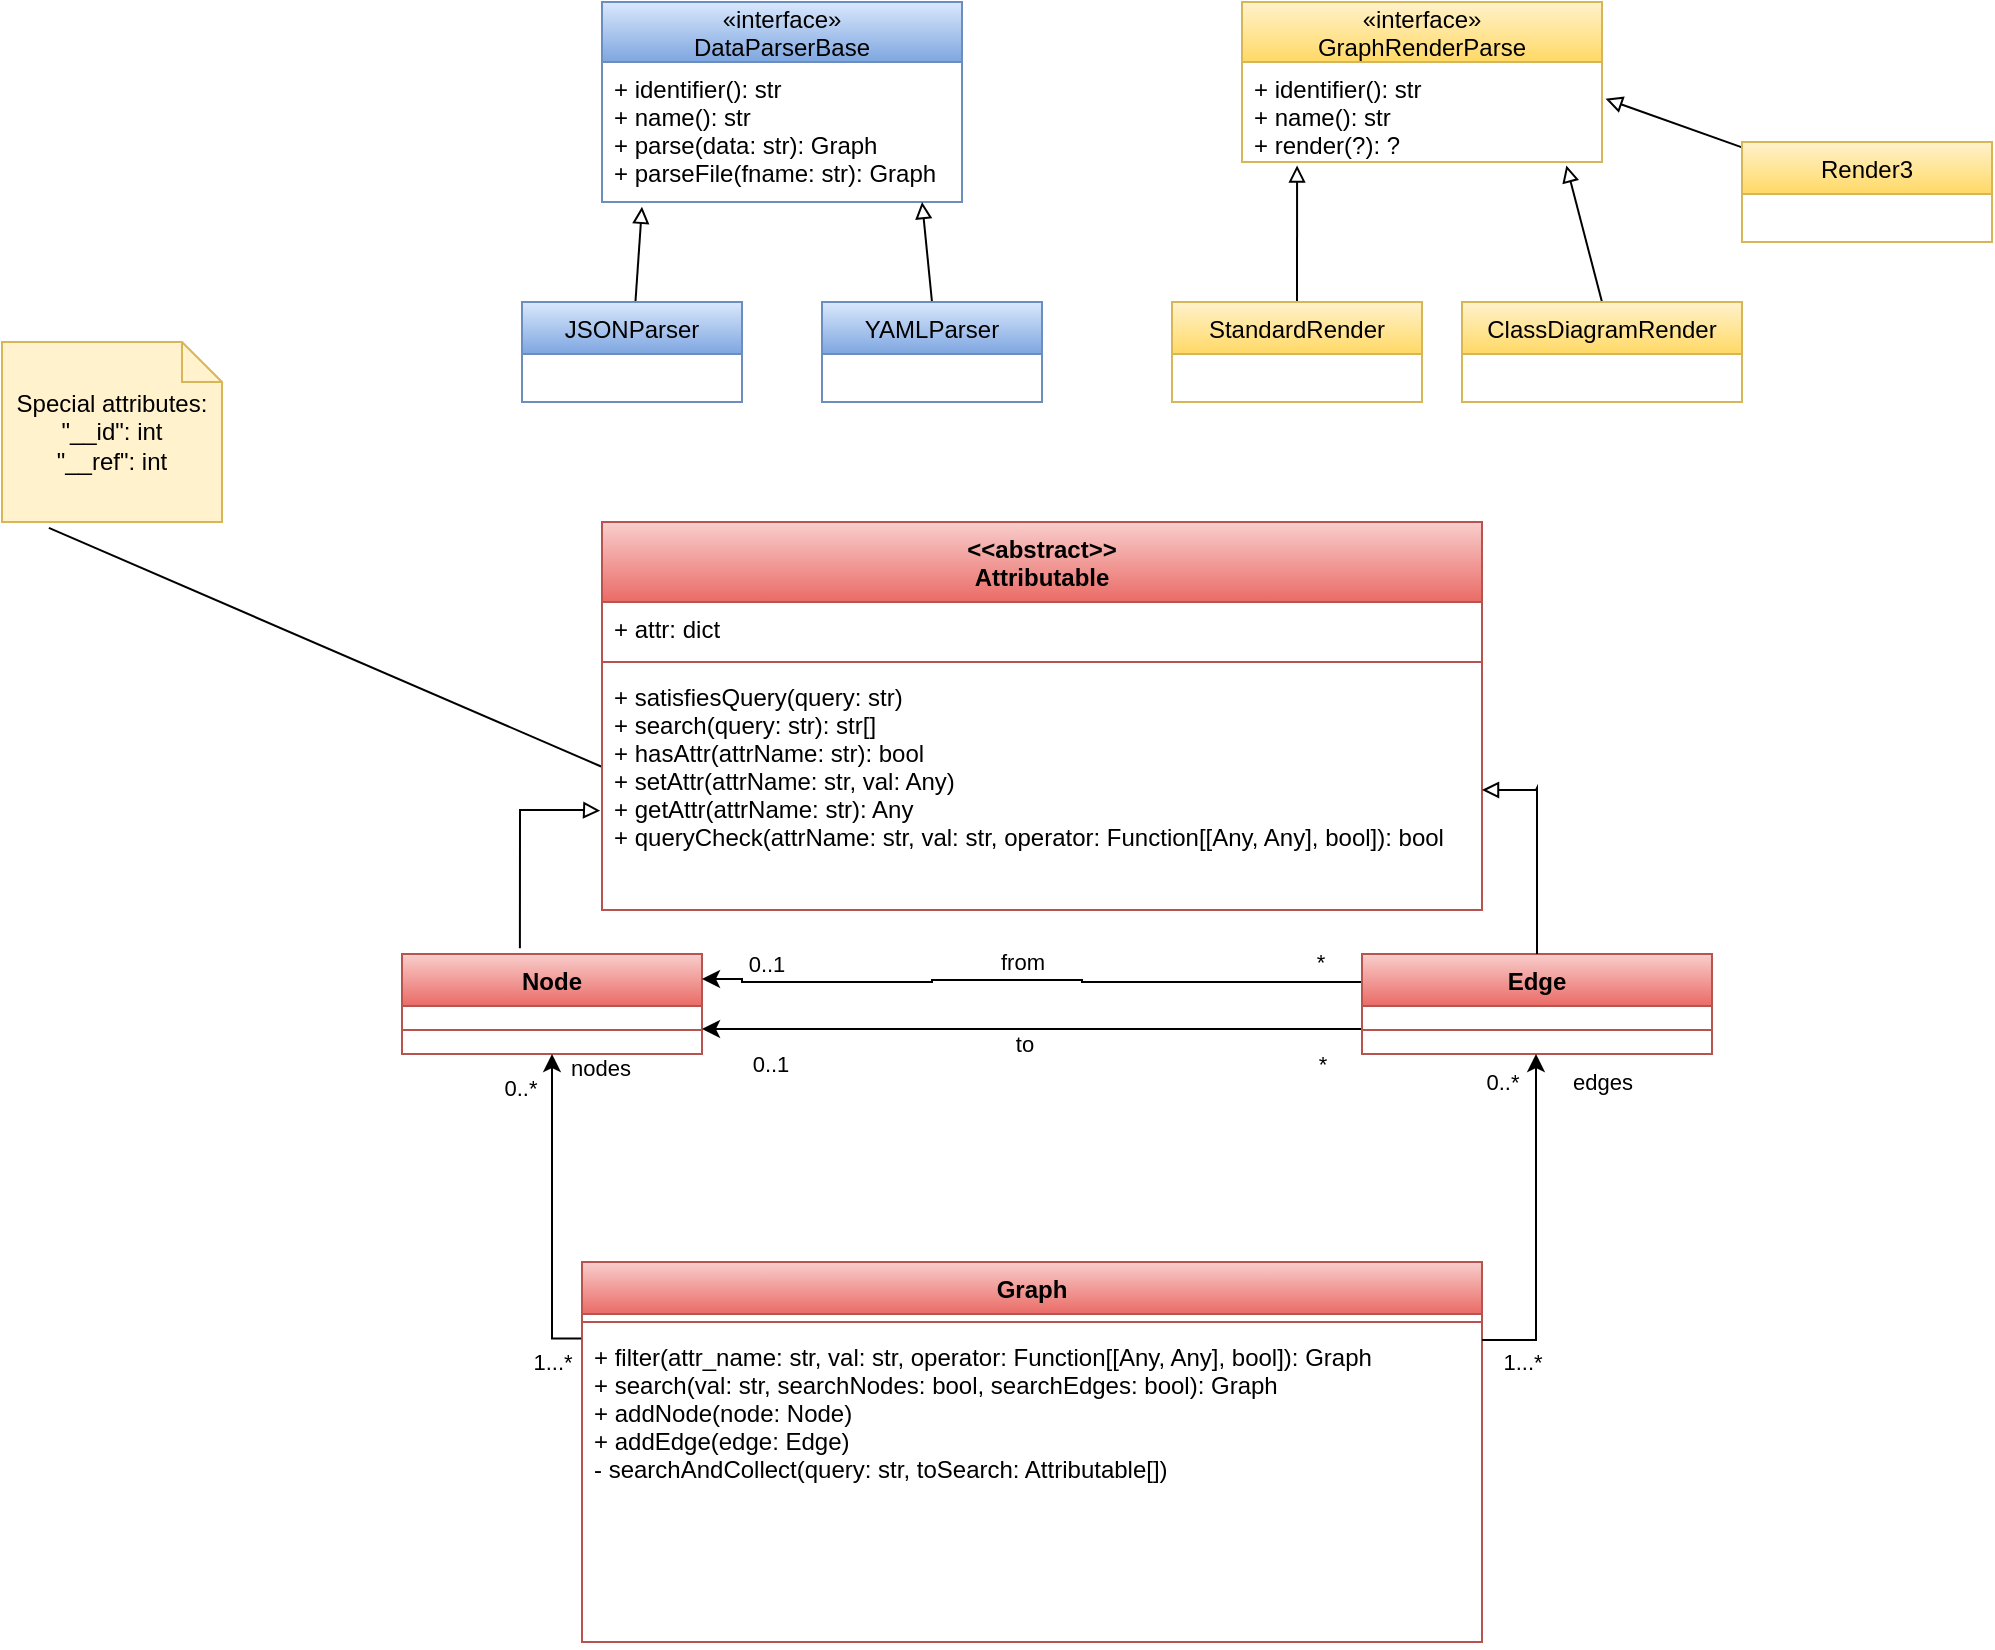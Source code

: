 <mxfile version="20.7.4" type="device"><diagram id="dN1nnGf1BwAC77GkPsfL" name="Page-1"><mxGraphModel dx="1195" dy="641" grid="1" gridSize="10" guides="1" tooltips="1" connect="1" arrows="1" fold="1" page="1" pageScale="1" pageWidth="850" pageHeight="1100" math="0" shadow="0"><root><mxCell id="0"/><mxCell id="1" parent="0"/><mxCell id="Fa0Dp9o5c_9qURV7kqs4-1" value="Node" style="swimlane;fontStyle=1;align=center;verticalAlign=top;childLayout=stackLayout;horizontal=1;startSize=26;horizontalStack=0;resizeParent=1;resizeParentMax=0;resizeLast=0;collapsible=1;marginBottom=0;fillColor=#f8cecc;strokeColor=#b85450;gradientColor=#ea6b66;" parent="1" vertex="1"><mxGeometry x="230" y="506" width="150" height="50" as="geometry"/></mxCell><mxCell id="Fa0Dp9o5c_9qURV7kqs4-3" value="" style="line;strokeWidth=1;fillColor=none;align=left;verticalAlign=middle;spacingTop=-1;spacingLeft=3;spacingRight=3;rotatable=0;labelPosition=right;points=[];portConstraint=eastwest;strokeColor=inherit;" parent="Fa0Dp9o5c_9qURV7kqs4-1" vertex="1"><mxGeometry y="26" width="150" height="24" as="geometry"/></mxCell><mxCell id="Fa0Dp9o5c_9qURV7kqs4-9" style="edgeStyle=orthogonalEdgeStyle;rounded=0;orthogonalLoop=1;jettySize=auto;html=1;exitX=0;exitY=0.25;exitDx=0;exitDy=0;entryX=1;entryY=0.25;entryDx=0;entryDy=0;" parent="1" source="Fa0Dp9o5c_9qURV7kqs4-5" target="Fa0Dp9o5c_9qURV7kqs4-1" edge="1"><mxGeometry relative="1" as="geometry"><mxPoint x="380" y="480" as="targetPoint"/><Array as="points"><mxPoint x="710" y="520"/><mxPoint x="570" y="520"/><mxPoint x="570" y="519"/><mxPoint x="495" y="519"/><mxPoint x="495" y="520"/><mxPoint x="400" y="520"/><mxPoint x="400" y="519"/></Array><mxPoint x="585.19" y="514.932" as="sourcePoint"/></mxGeometry></mxCell><mxCell id="Fa0Dp9o5c_9qURV7kqs4-13" value="0..1" style="edgeLabel;html=1;align=center;verticalAlign=middle;resizable=0;points=[];" parent="Fa0Dp9o5c_9qURV7kqs4-9" vertex="1" connectable="0"><mxGeometry x="0.904" relative="1" as="geometry"><mxPoint x="16" y="-8" as="offset"/></mxGeometry></mxCell><mxCell id="Fa0Dp9o5c_9qURV7kqs4-15" value="*" style="edgeLabel;html=1;align=center;verticalAlign=middle;resizable=0;points=[];" parent="Fa0Dp9o5c_9qURV7kqs4-9" vertex="1" connectable="0"><mxGeometry x="-0.924" relative="1" as="geometry"><mxPoint x="-10" y="-10" as="offset"/></mxGeometry></mxCell><mxCell id="Fa0Dp9o5c_9qURV7kqs4-43" value="from" style="edgeLabel;html=1;align=center;verticalAlign=middle;resizable=0;points=[];" parent="Fa0Dp9o5c_9qURV7kqs4-9" vertex="1" connectable="0"><mxGeometry x="0.614" y="1" relative="1" as="geometry"><mxPoint x="97" y="-11" as="offset"/></mxGeometry></mxCell><mxCell id="Fa0Dp9o5c_9qURV7kqs4-11" style="edgeStyle=orthogonalEdgeStyle;rounded=0;orthogonalLoop=1;jettySize=auto;html=1;entryX=1;entryY=0.75;entryDx=0;entryDy=0;" parent="1" source="Fa0Dp9o5c_9qURV7kqs4-5" edge="1" target="Fa0Dp9o5c_9qURV7kqs4-1"><mxGeometry relative="1" as="geometry"><mxPoint x="401" y="560" as="targetPoint"/><Array as="points"><mxPoint x="803" y="544"/></Array></mxGeometry></mxCell><mxCell id="Fa0Dp9o5c_9qURV7kqs4-14" value="0..1" style="edgeLabel;html=1;align=center;verticalAlign=middle;resizable=0;points=[];" parent="Fa0Dp9o5c_9qURV7kqs4-11" vertex="1" connectable="0"><mxGeometry x="0.864" y="-1" relative="1" as="geometry"><mxPoint x="11" y="18" as="offset"/></mxGeometry></mxCell><mxCell id="Fa0Dp9o5c_9qURV7kqs4-17" value="*" style="edgeLabel;html=1;align=center;verticalAlign=middle;resizable=0;points=[];" parent="Fa0Dp9o5c_9qURV7kqs4-11" vertex="1" connectable="0"><mxGeometry x="-0.931" relative="1" as="geometry"><mxPoint x="-9" y="17" as="offset"/></mxGeometry></mxCell><mxCell id="Fa0Dp9o5c_9qURV7kqs4-45" value="to" style="edgeLabel;html=1;align=center;verticalAlign=middle;resizable=0;points=[];" parent="Fa0Dp9o5c_9qURV7kqs4-11" vertex="1" connectable="0"><mxGeometry x="0.421" y="1" relative="1" as="geometry"><mxPoint x="65" y="6" as="offset"/></mxGeometry></mxCell><mxCell id="Fa0Dp9o5c_9qURV7kqs4-5" value="Edge" style="swimlane;fontStyle=1;align=center;verticalAlign=top;childLayout=stackLayout;horizontal=1;startSize=26;horizontalStack=0;resizeParent=1;resizeParentMax=0;resizeLast=0;collapsible=1;marginBottom=0;fillColor=#f8cecc;gradientColor=#ea6b66;strokeColor=#b85450;" parent="1" vertex="1"><mxGeometry x="710" y="506" width="175" height="50" as="geometry"/></mxCell><mxCell id="Fa0Dp9o5c_9qURV7kqs4-7" value="" style="line;strokeWidth=1;fillColor=none;align=left;verticalAlign=middle;spacingTop=-1;spacingLeft=3;spacingRight=3;rotatable=0;labelPosition=right;points=[];portConstraint=eastwest;strokeColor=inherit;" parent="Fa0Dp9o5c_9qURV7kqs4-5" vertex="1"><mxGeometry y="26" width="175" height="24" as="geometry"/></mxCell><mxCell id="Fa0Dp9o5c_9qURV7kqs4-18" value="Graph" style="swimlane;fontStyle=1;align=center;verticalAlign=top;childLayout=stackLayout;horizontal=1;startSize=26;horizontalStack=0;resizeParent=1;resizeParentMax=0;resizeLast=0;collapsible=1;marginBottom=0;fillColor=#f8cecc;gradientColor=#ea6b66;strokeColor=#b85450;" parent="1" vertex="1"><mxGeometry x="320" y="660" width="450" height="190" as="geometry"/></mxCell><mxCell id="Fa0Dp9o5c_9qURV7kqs4-20" value="" style="line;strokeWidth=1;fillColor=none;align=left;verticalAlign=middle;spacingTop=-1;spacingLeft=3;spacingRight=3;rotatable=0;labelPosition=right;points=[];portConstraint=eastwest;strokeColor=inherit;" parent="Fa0Dp9o5c_9qURV7kqs4-18" vertex="1"><mxGeometry y="26" width="450" height="8" as="geometry"/></mxCell><mxCell id="Fa0Dp9o5c_9qURV7kqs4-21" value="+ filter(attr_name: str, val: str, operator: Function[[Any, Any], bool]): Graph&#10;+ search(val: str, searchNodes: bool, searchEdges: bool): Graph&#10;+ addNode(node: Node)&#10;+ addEdge(edge: Edge)&#10;- searchAndCollect(query: str, toSearch: Attributable[])" style="text;strokeColor=none;fillColor=none;align=left;verticalAlign=top;spacingLeft=4;spacingRight=4;overflow=hidden;rotatable=0;points=[[0,0.5],[1,0.5]];portConstraint=eastwest;" parent="Fa0Dp9o5c_9qURV7kqs4-18" vertex="1"><mxGeometry y="34" width="450" height="156" as="geometry"/></mxCell><mxCell id="Fa0Dp9o5c_9qURV7kqs4-22" style="edgeStyle=orthogonalEdgeStyle;rounded=0;orthogonalLoop=1;jettySize=auto;html=1;entryX=0.5;entryY=1;entryDx=0;entryDy=0;exitX=-0.001;exitY=0.027;exitDx=0;exitDy=0;exitPerimeter=0;" parent="1" target="Fa0Dp9o5c_9qURV7kqs4-1" edge="1" source="Fa0Dp9o5c_9qURV7kqs4-21"><mxGeometry relative="1" as="geometry"><Array as="points"><mxPoint x="305" y="698"/></Array><mxPoint x="290" y="699" as="sourcePoint"/><mxPoint x="176.12" y="595.26" as="targetPoint"/></mxGeometry></mxCell><mxCell id="Fa0Dp9o5c_9qURV7kqs4-26" value="0..*" style="edgeLabel;html=1;align=center;verticalAlign=middle;resizable=0;points=[];" parent="Fa0Dp9o5c_9qURV7kqs4-22" vertex="1" connectable="0"><mxGeometry x="0.788" y="-2" relative="1" as="geometry"><mxPoint x="-18" as="offset"/></mxGeometry></mxCell><mxCell id="Fa0Dp9o5c_9qURV7kqs4-27" value="nodes" style="edgeLabel;html=1;align=center;verticalAlign=middle;resizable=0;points=[];" parent="Fa0Dp9o5c_9qURV7kqs4-22" vertex="1" connectable="0"><mxGeometry x="0.339" relative="1" as="geometry"><mxPoint x="24" y="-45" as="offset"/></mxGeometry></mxCell><mxCell id="Fa0Dp9o5c_9qURV7kqs4-23" style="edgeStyle=orthogonalEdgeStyle;rounded=0;orthogonalLoop=1;jettySize=auto;html=1;entryX=0.5;entryY=1;entryDx=0;entryDy=0;" parent="1" target="Fa0Dp9o5c_9qURV7kqs4-5" edge="1"><mxGeometry relative="1" as="geometry"><mxPoint x="770" y="699" as="sourcePoint"/><Array as="points"><mxPoint x="797" y="699"/><mxPoint x="797" y="556"/></Array><mxPoint x="888.22" y="640.96" as="targetPoint"/></mxGeometry></mxCell><mxCell id="Fa0Dp9o5c_9qURV7kqs4-25" value="0..*" style="edgeLabel;html=1;align=center;verticalAlign=middle;resizable=0;points=[];" parent="Fa0Dp9o5c_9qURV7kqs4-23" vertex="1" connectable="0"><mxGeometry x="0.827" y="1" relative="1" as="geometry"><mxPoint x="-16" as="offset"/></mxGeometry></mxCell><mxCell id="Fa0Dp9o5c_9qURV7kqs4-28" value="edges" style="edgeLabel;html=1;align=center;verticalAlign=middle;resizable=0;points=[];" parent="Fa0Dp9o5c_9qURV7kqs4-23" vertex="1" connectable="0"><mxGeometry x="-0.733" relative="1" as="geometry"><mxPoint x="37" y="-129" as="offset"/></mxGeometry></mxCell><mxCell id="Fa0Dp9o5c_9qURV7kqs4-38" value="Special attributes:&lt;br&gt;&quot;__id&quot;: int&lt;br&gt;&quot;__ref&quot;: int" style="shape=note;size=20;whiteSpace=wrap;html=1;fillColor=#fff2cc;strokeColor=#d6b656;" parent="1" vertex="1"><mxGeometry x="30" y="200" width="110" height="90" as="geometry"/></mxCell><mxCell id="Fa0Dp9o5c_9qURV7kqs4-39" style="rounded=0;orthogonalLoop=1;jettySize=auto;html=1;exitX=-0.001;exitY=0.402;exitDx=0;exitDy=0;endArrow=none;endFill=0;entryX=0.213;entryY=1.033;entryDx=0;entryDy=0;entryPerimeter=0;exitPerimeter=0;" parent="1" source="4uBjI01n0jmLY233hlPC-4" target="Fa0Dp9o5c_9qURV7kqs4-38" edge="1"><mxGeometry relative="1" as="geometry"><mxPoint x="110" y="529" as="sourcePoint"/></mxGeometry></mxCell><mxCell id="Fa0Dp9o5c_9qURV7kqs4-73" value="«interface»&#10;DataParserBase" style="swimlane;fontStyle=0;childLayout=stackLayout;horizontal=1;startSize=30;fillColor=#dae8fc;horizontalStack=0;resizeParent=1;resizeParentMax=0;resizeLast=0;collapsible=1;marginBottom=0;gradientColor=#7ea6e0;strokeColor=#6c8ebf;" parent="1" vertex="1"><mxGeometry x="330" y="30" width="180" height="100" as="geometry"><mxRectangle x="360" y="70" width="100" height="30" as="alternateBounds"/></mxGeometry></mxCell><mxCell id="Fa0Dp9o5c_9qURV7kqs4-76" value="+ identifier(): str&#10;+ name(): str&#10;+ parse(data: str): Graph&#10;+ parseFile(fname: str): Graph&#10;" style="text;strokeColor=none;fillColor=none;align=left;verticalAlign=top;spacingLeft=4;spacingRight=4;overflow=hidden;rotatable=0;points=[[0,0.5],[1,0.5]];portConstraint=eastwest;" parent="Fa0Dp9o5c_9qURV7kqs4-73" vertex="1"><mxGeometry y="30" width="180" height="70" as="geometry"/></mxCell><mxCell id="Fa0Dp9o5c_9qURV7kqs4-82" style="edgeStyle=none;rounded=0;orthogonalLoop=1;jettySize=auto;html=1;entryX=0.111;entryY=1.034;entryDx=0;entryDy=0;entryPerimeter=0;endArrow=block;endFill=0;" parent="1" source="Fa0Dp9o5c_9qURV7kqs4-78" target="Fa0Dp9o5c_9qURV7kqs4-76" edge="1"><mxGeometry relative="1" as="geometry"/></mxCell><mxCell id="Fa0Dp9o5c_9qURV7kqs4-78" value="JSONParser" style="swimlane;fontStyle=0;childLayout=stackLayout;horizontal=1;startSize=26;fillColor=#dae8fc;horizontalStack=0;resizeParent=1;resizeParentMax=0;resizeLast=0;collapsible=1;marginBottom=0;gradientColor=#7ea6e0;strokeColor=#6c8ebf;" parent="1" vertex="1"><mxGeometry x="290" y="180" width="110" height="50" as="geometry"/></mxCell><mxCell id="Fa0Dp9o5c_9qURV7kqs4-84" style="edgeStyle=none;rounded=0;orthogonalLoop=1;jettySize=auto;html=1;exitX=0.5;exitY=0;exitDx=0;exitDy=0;entryX=0.889;entryY=1;entryDx=0;entryDy=0;entryPerimeter=0;endArrow=block;endFill=0;" parent="1" source="Fa0Dp9o5c_9qURV7kqs4-83" target="Fa0Dp9o5c_9qURV7kqs4-76" edge="1"><mxGeometry relative="1" as="geometry"/></mxCell><mxCell id="Fa0Dp9o5c_9qURV7kqs4-83" value="YAMLParser" style="swimlane;fontStyle=0;childLayout=stackLayout;horizontal=1;startSize=26;fillColor=#dae8fc;horizontalStack=0;resizeParent=1;resizeParentMax=0;resizeLast=0;collapsible=1;marginBottom=0;gradientColor=#7ea6e0;strokeColor=#6c8ebf;" parent="1" vertex="1"><mxGeometry x="440" y="180" width="110" height="50" as="geometry"/></mxCell><mxCell id="Fa0Dp9o5c_9qURV7kqs4-85" value="«interface»&#10;GraphRenderParse" style="swimlane;fontStyle=0;childLayout=stackLayout;horizontal=1;startSize=30;fillColor=#fff2cc;horizontalStack=0;resizeParent=1;resizeParentMax=0;resizeLast=0;collapsible=1;marginBottom=0;gradientColor=#ffd966;strokeColor=#d6b656;" parent="1" vertex="1"><mxGeometry x="650" y="30" width="180" height="80" as="geometry"><mxRectangle x="360" y="70" width="100" height="30" as="alternateBounds"/></mxGeometry></mxCell><mxCell id="Fa0Dp9o5c_9qURV7kqs4-86" value="+ identifier(): str&#10;+ name(): str&#10;+ render(?): ?&#10;" style="text;strokeColor=none;fillColor=none;align=left;verticalAlign=top;spacingLeft=4;spacingRight=4;overflow=hidden;rotatable=0;points=[[0,0.5],[1,0.5]];portConstraint=eastwest;" parent="Fa0Dp9o5c_9qURV7kqs4-85" vertex="1"><mxGeometry y="30" width="180" height="50" as="geometry"/></mxCell><mxCell id="Fa0Dp9o5c_9qURV7kqs4-87" style="edgeStyle=none;rounded=0;orthogonalLoop=1;jettySize=auto;html=1;exitX=0.5;exitY=1;exitDx=0;exitDy=0;endArrow=block;endFill=0;" parent="Fa0Dp9o5c_9qURV7kqs4-85" source="Fa0Dp9o5c_9qURV7kqs4-85" target="Fa0Dp9o5c_9qURV7kqs4-86" edge="1"><mxGeometry relative="1" as="geometry"/></mxCell><mxCell id="Fa0Dp9o5c_9qURV7kqs4-89" style="edgeStyle=none;rounded=0;orthogonalLoop=1;jettySize=auto;html=1;exitX=0.5;exitY=0;exitDx=0;exitDy=0;entryX=0.153;entryY=1.034;entryDx=0;entryDy=0;entryPerimeter=0;endArrow=block;endFill=0;" parent="1" source="Fa0Dp9o5c_9qURV7kqs4-88" target="Fa0Dp9o5c_9qURV7kqs4-86" edge="1"><mxGeometry relative="1" as="geometry"/></mxCell><mxCell id="Fa0Dp9o5c_9qURV7kqs4-88" value="StandardRender" style="swimlane;fontStyle=0;childLayout=stackLayout;horizontal=1;startSize=26;fillColor=#fff2cc;horizontalStack=0;resizeParent=1;resizeParentMax=0;resizeLast=0;collapsible=1;marginBottom=0;gradientColor=#ffd966;strokeColor=#d6b656;" parent="1" vertex="1"><mxGeometry x="615" y="180" width="125" height="50" as="geometry"/></mxCell><mxCell id="Fa0Dp9o5c_9qURV7kqs4-91" style="edgeStyle=none;rounded=0;orthogonalLoop=1;jettySize=auto;html=1;exitX=0.5;exitY=0;exitDx=0;exitDy=0;entryX=0.901;entryY=1.034;entryDx=0;entryDy=0;entryPerimeter=0;endArrow=block;endFill=0;" parent="1" source="Fa0Dp9o5c_9qURV7kqs4-90" target="Fa0Dp9o5c_9qURV7kqs4-86" edge="1"><mxGeometry relative="1" as="geometry"/></mxCell><mxCell id="Fa0Dp9o5c_9qURV7kqs4-90" value="ClassDiagramRender" style="swimlane;fontStyle=0;childLayout=stackLayout;horizontal=1;startSize=26;fillColor=#fff2cc;horizontalStack=0;resizeParent=1;resizeParentMax=0;resizeLast=0;collapsible=1;marginBottom=0;gradientColor=#ffd966;strokeColor=#d6b656;" parent="1" vertex="1"><mxGeometry x="760" y="180" width="140" height="50" as="geometry"/></mxCell><mxCell id="Fa0Dp9o5c_9qURV7kqs4-93" style="edgeStyle=none;rounded=0;orthogonalLoop=1;jettySize=auto;html=1;entryX=1.01;entryY=0.368;entryDx=0;entryDy=0;entryPerimeter=0;endArrow=block;endFill=0;" parent="1" source="Fa0Dp9o5c_9qURV7kqs4-92" target="Fa0Dp9o5c_9qURV7kqs4-86" edge="1"><mxGeometry relative="1" as="geometry"/></mxCell><mxCell id="Fa0Dp9o5c_9qURV7kqs4-92" value="Render3" style="swimlane;fontStyle=0;childLayout=stackLayout;horizontal=1;startSize=26;fillColor=#fff2cc;horizontalStack=0;resizeParent=1;resizeParentMax=0;resizeLast=0;collapsible=1;marginBottom=0;gradientColor=#ffd966;strokeColor=#d6b656;" parent="1" vertex="1"><mxGeometry x="900" y="100" width="125" height="50" as="geometry"/></mxCell><mxCell id="4uBjI01n0jmLY233hlPC-1" value="&lt;&lt;abstract&gt;&gt;&#10;Attributable" style="swimlane;fontStyle=1;align=center;verticalAlign=top;childLayout=stackLayout;horizontal=1;startSize=40;horizontalStack=0;resizeParent=1;resizeParentMax=0;resizeLast=0;collapsible=1;marginBottom=0;fillColor=#f8cecc;strokeColor=#b85450;gradientColor=#ea6b66;" vertex="1" parent="1"><mxGeometry x="330" y="290" width="440" height="194" as="geometry"/></mxCell><mxCell id="4uBjI01n0jmLY233hlPC-2" value="+ attr: dict" style="text;strokeColor=none;fillColor=none;align=left;verticalAlign=top;spacingLeft=4;spacingRight=4;overflow=hidden;rotatable=0;points=[[0,0.5],[1,0.5]];portConstraint=eastwest;" vertex="1" parent="4uBjI01n0jmLY233hlPC-1"><mxGeometry y="40" width="440" height="26" as="geometry"/></mxCell><mxCell id="4uBjI01n0jmLY233hlPC-3" value="" style="line;strokeWidth=1;fillColor=none;align=left;verticalAlign=middle;spacingTop=-1;spacingLeft=3;spacingRight=3;rotatable=0;labelPosition=right;points=[];portConstraint=eastwest;strokeColor=inherit;" vertex="1" parent="4uBjI01n0jmLY233hlPC-1"><mxGeometry y="66" width="440" height="8" as="geometry"/></mxCell><mxCell id="4uBjI01n0jmLY233hlPC-4" value="+ satisfiesQuery(query: str)&#10;+ search(query: str): str[]&#10;+ hasAttr(attrName: str): bool&#10;+ setAttr(attrName: str, val: Any)&#10;+ getAttr(attrName: str): Any&#10;+ queryCheck(attrName: str, val: str, operator: Function[[Any, Any], bool]): bool" style="text;strokeColor=none;fillColor=none;align=left;verticalAlign=top;spacingLeft=4;spacingRight=4;overflow=hidden;rotatable=0;points=[[0,0.5],[1,0.5]];portConstraint=eastwest;" vertex="1" parent="4uBjI01n0jmLY233hlPC-1"><mxGeometry y="74" width="440" height="120" as="geometry"/></mxCell><mxCell id="4uBjI01n0jmLY233hlPC-5" style="edgeStyle=orthogonalEdgeStyle;rounded=0;orthogonalLoop=1;jettySize=auto;html=1;exitX=0.5;exitY=0;exitDx=0;exitDy=0;endArrow=block;endFill=0;entryX=1;entryY=0.5;entryDx=0;entryDy=0;" edge="1" parent="1" source="Fa0Dp9o5c_9qURV7kqs4-5" target="4uBjI01n0jmLY233hlPC-4"><mxGeometry relative="1" as="geometry"><mxPoint x="800.0" y="423" as="sourcePoint"/><Array as="points"><mxPoint x="797" y="423"/><mxPoint x="797" y="410"/></Array><mxPoint x="780" y="390" as="targetPoint"/></mxGeometry></mxCell><mxCell id="4uBjI01n0jmLY233hlPC-8" style="edgeStyle=orthogonalEdgeStyle;rounded=0;orthogonalLoop=1;jettySize=auto;html=1;exitX=0.393;exitY=-0.058;exitDx=0;exitDy=0;endArrow=block;endFill=0;entryX=-0.002;entryY=0.586;entryDx=0;entryDy=0;entryPerimeter=0;exitPerimeter=0;" edge="1" parent="1" source="Fa0Dp9o5c_9qURV7kqs4-1" target="4uBjI01n0jmLY233hlPC-4"><mxGeometry x="1" y="530" relative="1" as="geometry"><mxPoint x="197.5" y="496" as="sourcePoint"/><Array as="points"><mxPoint x="289" y="434"/><mxPoint x="320" y="434"/></Array><mxPoint x="170.0" y="400" as="targetPoint"/><mxPoint x="-530" y="-510" as="offset"/></mxGeometry></mxCell><mxCell id="4uBjI01n0jmLY233hlPC-12" value="1...*" style="edgeLabel;html=1;align=center;verticalAlign=middle;resizable=0;points=[];" vertex="1" connectable="0" parent="1"><mxGeometry x="305" y="710.003" as="geometry"/></mxCell><mxCell id="4uBjI01n0jmLY233hlPC-13" value="1...*" style="edgeLabel;html=1;align=center;verticalAlign=middle;resizable=0;points=[];" vertex="1" connectable="0" parent="1"><mxGeometry x="790" y="710.003" as="geometry"/></mxCell></root></mxGraphModel></diagram></mxfile>